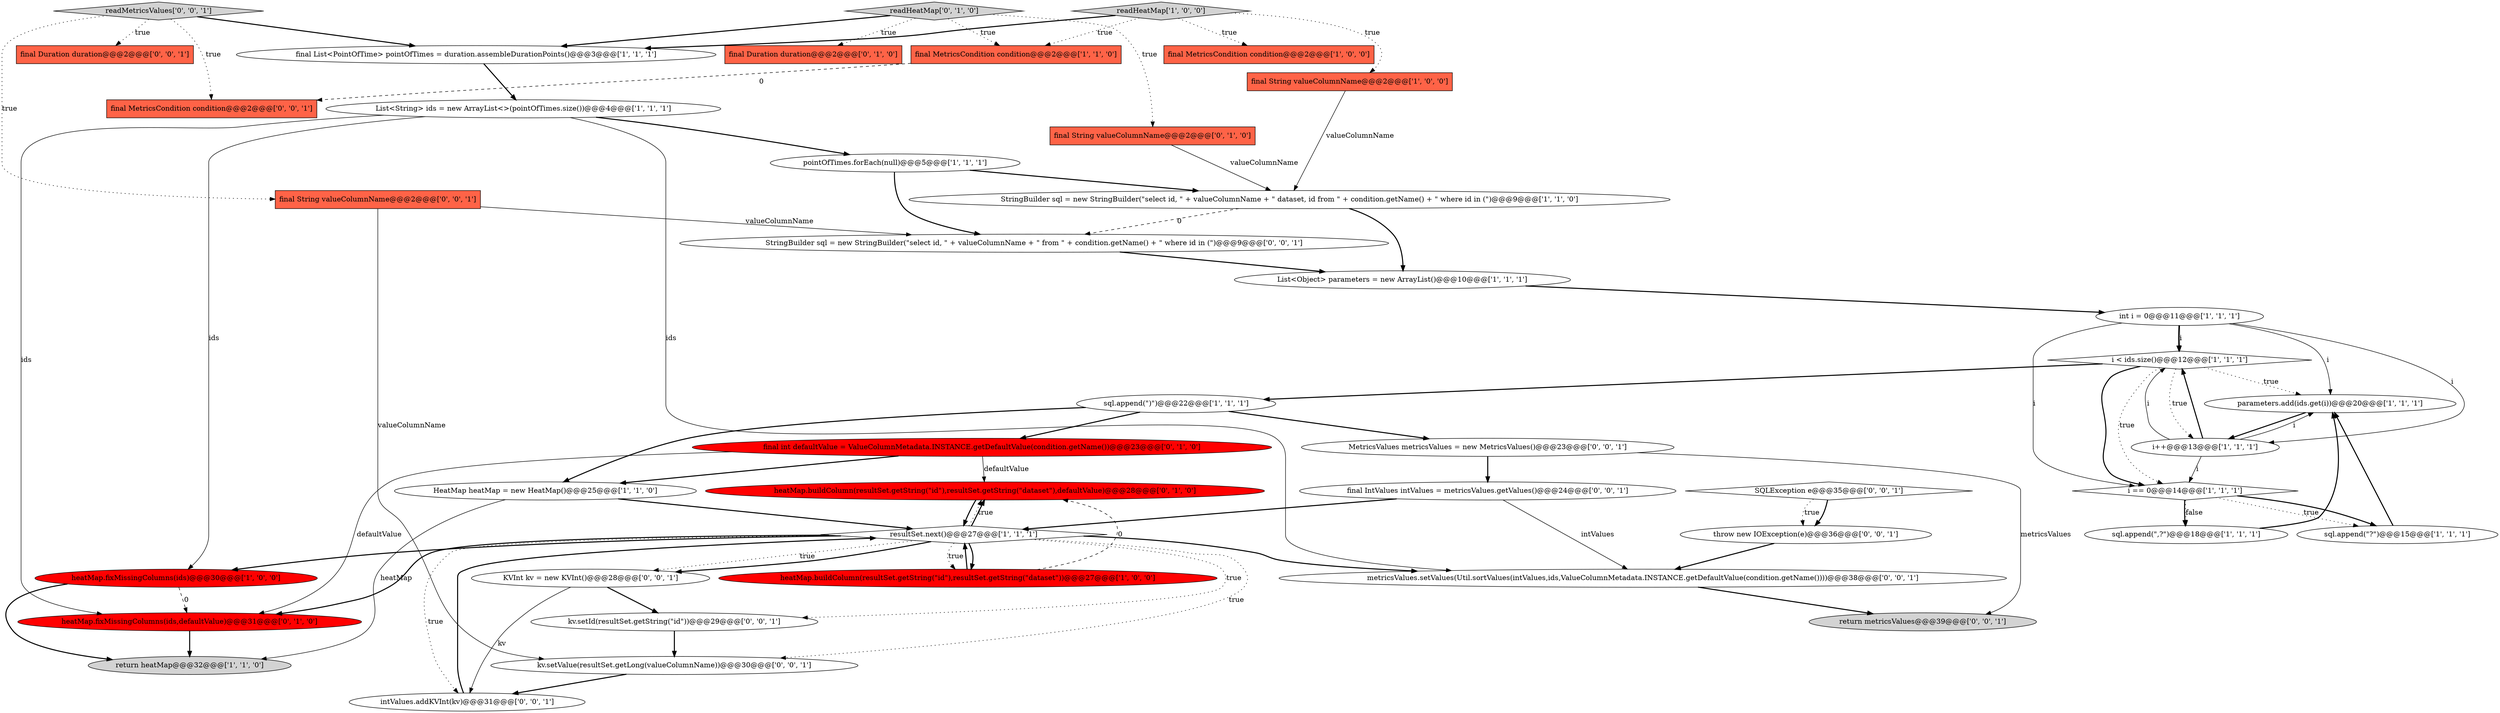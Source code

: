 digraph {
30 [style = filled, label = "StringBuilder sql = new StringBuilder(\"select id, \" + valueColumnName + \" from \" + condition.getName() + \" where id in (\")@@@9@@@['0', '0', '1']", fillcolor = white, shape = ellipse image = "AAA0AAABBB3BBB"];
20 [style = filled, label = "i < ids.size()@@@12@@@['1', '1', '1']", fillcolor = white, shape = diamond image = "AAA0AAABBB1BBB"];
36 [style = filled, label = "kv.setId(resultSet.getString(\"id\"))@@@29@@@['0', '0', '1']", fillcolor = white, shape = ellipse image = "AAA0AAABBB3BBB"];
15 [style = filled, label = "parameters.add(ids.get(i))@@@20@@@['1', '1', '1']", fillcolor = white, shape = ellipse image = "AAA0AAABBB1BBB"];
39 [style = filled, label = "readMetricsValues['0', '0', '1']", fillcolor = lightgray, shape = diamond image = "AAA0AAABBB3BBB"];
10 [style = filled, label = "heatMap.buildColumn(resultSet.getString(\"id\"),resultSet.getString(\"dataset\"))@@@27@@@['1', '0', '0']", fillcolor = red, shape = ellipse image = "AAA1AAABBB1BBB"];
13 [style = filled, label = "final String valueColumnName@@@2@@@['1', '0', '0']", fillcolor = tomato, shape = box image = "AAA0AAABBB1BBB"];
6 [style = filled, label = "final MetricsCondition condition@@@2@@@['1', '0', '0']", fillcolor = tomato, shape = box image = "AAA0AAABBB1BBB"];
22 [style = filled, label = "readHeatMap['0', '1', '0']", fillcolor = lightgray, shape = diamond image = "AAA0AAABBB2BBB"];
32 [style = filled, label = "final String valueColumnName@@@2@@@['0', '0', '1']", fillcolor = tomato, shape = box image = "AAA0AAABBB3BBB"];
4 [style = filled, label = "List<Object> parameters = new ArrayList()@@@10@@@['1', '1', '1']", fillcolor = white, shape = ellipse image = "AAA0AAABBB1BBB"];
26 [style = filled, label = "final int defaultValue = ValueColumnMetadata.INSTANCE.getDefaultValue(condition.getName())@@@23@@@['0', '1', '0']", fillcolor = red, shape = ellipse image = "AAA1AAABBB2BBB"];
40 [style = filled, label = "KVInt kv = new KVInt()@@@28@@@['0', '0', '1']", fillcolor = white, shape = ellipse image = "AAA0AAABBB3BBB"];
7 [style = filled, label = "final List<PointOfTime> pointOfTimes = duration.assembleDurationPoints()@@@3@@@['1', '1', '1']", fillcolor = white, shape = ellipse image = "AAA0AAABBB1BBB"];
31 [style = filled, label = "intValues.addKVInt(kv)@@@31@@@['0', '0', '1']", fillcolor = white, shape = ellipse image = "AAA0AAABBB3BBB"];
33 [style = filled, label = "final Duration duration@@@2@@@['0', '0', '1']", fillcolor = tomato, shape = box image = "AAA0AAABBB3BBB"];
29 [style = filled, label = "return metricsValues@@@39@@@['0', '0', '1']", fillcolor = lightgray, shape = ellipse image = "AAA0AAABBB3BBB"];
42 [style = filled, label = "final MetricsCondition condition@@@2@@@['0', '0', '1']", fillcolor = tomato, shape = box image = "AAA0AAABBB3BBB"];
27 [style = filled, label = "heatMap.fixMissingColumns(ids,defaultValue)@@@31@@@['0', '1', '0']", fillcolor = red, shape = ellipse image = "AAA1AAABBB2BBB"];
3 [style = filled, label = "readHeatMap['1', '0', '0']", fillcolor = lightgray, shape = diamond image = "AAA0AAABBB1BBB"];
17 [style = filled, label = "final MetricsCondition condition@@@2@@@['1', '1', '0']", fillcolor = tomato, shape = box image = "AAA0AAABBB1BBB"];
24 [style = filled, label = "final String valueColumnName@@@2@@@['0', '1', '0']", fillcolor = tomato, shape = box image = "AAA0AAABBB2BBB"];
2 [style = filled, label = "i++@@@13@@@['1', '1', '1']", fillcolor = white, shape = ellipse image = "AAA0AAABBB1BBB"];
25 [style = filled, label = "final Duration duration@@@2@@@['0', '1', '0']", fillcolor = tomato, shape = box image = "AAA0AAABBB2BBB"];
21 [style = filled, label = "List<String> ids = new ArrayList<>(pointOfTimes.size())@@@4@@@['1', '1', '1']", fillcolor = white, shape = ellipse image = "AAA0AAABBB1BBB"];
35 [style = filled, label = "metricsValues.setValues(Util.sortValues(intValues,ids,ValueColumnMetadata.INSTANCE.getDefaultValue(condition.getName())))@@@38@@@['0', '0', '1']", fillcolor = white, shape = ellipse image = "AAA0AAABBB3BBB"];
5 [style = filled, label = "sql.append(\"?\")@@@15@@@['1', '1', '1']", fillcolor = white, shape = ellipse image = "AAA0AAABBB1BBB"];
9 [style = filled, label = "int i = 0@@@11@@@['1', '1', '1']", fillcolor = white, shape = ellipse image = "AAA0AAABBB1BBB"];
23 [style = filled, label = "heatMap.buildColumn(resultSet.getString(\"id\"),resultSet.getString(\"dataset\"),defaultValue)@@@28@@@['0', '1', '0']", fillcolor = red, shape = ellipse image = "AAA1AAABBB2BBB"];
0 [style = filled, label = "sql.append(\")\")@@@22@@@['1', '1', '1']", fillcolor = white, shape = ellipse image = "AAA0AAABBB1BBB"];
28 [style = filled, label = "MetricsValues metricsValues = new MetricsValues()@@@23@@@['0', '0', '1']", fillcolor = white, shape = ellipse image = "AAA0AAABBB3BBB"];
8 [style = filled, label = "StringBuilder sql = new StringBuilder(\"select id, \" + valueColumnName + \" dataset, id from \" + condition.getName() + \" where id in (\")@@@9@@@['1', '1', '0']", fillcolor = white, shape = ellipse image = "AAA0AAABBB1BBB"];
38 [style = filled, label = "kv.setValue(resultSet.getLong(valueColumnName))@@@30@@@['0', '0', '1']", fillcolor = white, shape = ellipse image = "AAA0AAABBB3BBB"];
12 [style = filled, label = "return heatMap@@@32@@@['1', '1', '0']", fillcolor = lightgray, shape = ellipse image = "AAA0AAABBB1BBB"];
41 [style = filled, label = "throw new IOException(e)@@@36@@@['0', '0', '1']", fillcolor = white, shape = ellipse image = "AAA0AAABBB3BBB"];
16 [style = filled, label = "i == 0@@@14@@@['1', '1', '1']", fillcolor = white, shape = diamond image = "AAA0AAABBB1BBB"];
18 [style = filled, label = "sql.append(\",?\")@@@18@@@['1', '1', '1']", fillcolor = white, shape = ellipse image = "AAA0AAABBB1BBB"];
14 [style = filled, label = "HeatMap heatMap = new HeatMap()@@@25@@@['1', '1', '0']", fillcolor = white, shape = ellipse image = "AAA0AAABBB1BBB"];
19 [style = filled, label = "pointOfTimes.forEach(null)@@@5@@@['1', '1', '1']", fillcolor = white, shape = ellipse image = "AAA0AAABBB1BBB"];
34 [style = filled, label = "SQLException e@@@35@@@['0', '0', '1']", fillcolor = white, shape = diamond image = "AAA0AAABBB3BBB"];
11 [style = filled, label = "heatMap.fixMissingColumns(ids)@@@30@@@['1', '0', '0']", fillcolor = red, shape = ellipse image = "AAA1AAABBB1BBB"];
37 [style = filled, label = "final IntValues intValues = metricsValues.getValues()@@@24@@@['0', '0', '1']", fillcolor = white, shape = ellipse image = "AAA0AAABBB3BBB"];
1 [style = filled, label = "resultSet.next()@@@27@@@['1', '1', '1']", fillcolor = white, shape = diamond image = "AAA0AAABBB1BBB"];
20->0 [style = bold, label=""];
1->27 [style = bold, label=""];
9->2 [style = solid, label="i"];
1->31 [style = dotted, label="true"];
5->15 [style = bold, label=""];
31->1 [style = bold, label=""];
38->31 [style = bold, label=""];
3->6 [style = dotted, label="true"];
39->42 [style = dotted, label="true"];
1->23 [style = bold, label=""];
37->35 [style = solid, label="intValues"];
0->14 [style = bold, label=""];
20->16 [style = bold, label=""];
16->5 [style = dotted, label="true"];
13->8 [style = solid, label="valueColumnName"];
1->23 [style = dotted, label="true"];
8->30 [style = dashed, label="0"];
8->4 [style = bold, label=""];
20->15 [style = dotted, label="true"];
32->38 [style = solid, label="valueColumnName"];
2->20 [style = bold, label=""];
28->37 [style = bold, label=""];
21->19 [style = bold, label=""];
27->12 [style = bold, label=""];
37->1 [style = bold, label=""];
18->15 [style = bold, label=""];
26->14 [style = bold, label=""];
1->35 [style = bold, label=""];
11->12 [style = bold, label=""];
9->16 [style = solid, label="i"];
22->24 [style = dotted, label="true"];
22->7 [style = bold, label=""];
32->30 [style = solid, label="valueColumnName"];
1->11 [style = bold, label=""];
1->40 [style = dotted, label="true"];
3->7 [style = bold, label=""];
39->7 [style = bold, label=""];
3->17 [style = dotted, label="true"];
24->8 [style = solid, label="valueColumnName"];
10->1 [style = bold, label=""];
4->9 [style = bold, label=""];
14->12 [style = solid, label="heatMap"];
16->18 [style = bold, label=""];
1->10 [style = dotted, label="true"];
35->29 [style = bold, label=""];
28->29 [style = solid, label="metricsValues"];
16->18 [style = dotted, label="false"];
22->25 [style = dotted, label="true"];
9->20 [style = bold, label=""];
17->42 [style = dashed, label="0"];
9->15 [style = solid, label="i"];
2->20 [style = solid, label="i"];
21->27 [style = solid, label="ids"];
40->36 [style = bold, label=""];
16->5 [style = bold, label=""];
11->27 [style = dashed, label="0"];
1->38 [style = dotted, label="true"];
10->23 [style = dashed, label="0"];
3->13 [style = dotted, label="true"];
41->35 [style = bold, label=""];
15->2 [style = bold, label=""];
0->26 [style = bold, label=""];
1->40 [style = bold, label=""];
40->31 [style = solid, label="kv"];
21->35 [style = solid, label="ids"];
34->41 [style = bold, label=""];
2->15 [style = solid, label="i"];
19->8 [style = bold, label=""];
14->1 [style = bold, label=""];
26->23 [style = solid, label="defaultValue"];
1->36 [style = dotted, label="true"];
39->32 [style = dotted, label="true"];
21->11 [style = solid, label="ids"];
30->4 [style = bold, label=""];
34->41 [style = dotted, label="true"];
23->1 [style = bold, label=""];
7->21 [style = bold, label=""];
20->2 [style = dotted, label="true"];
22->17 [style = dotted, label="true"];
9->20 [style = solid, label="i"];
36->38 [style = bold, label=""];
1->10 [style = bold, label=""];
39->33 [style = dotted, label="true"];
26->27 [style = solid, label="defaultValue"];
2->16 [style = solid, label="i"];
0->28 [style = bold, label=""];
20->16 [style = dotted, label="true"];
19->30 [style = bold, label=""];
}
